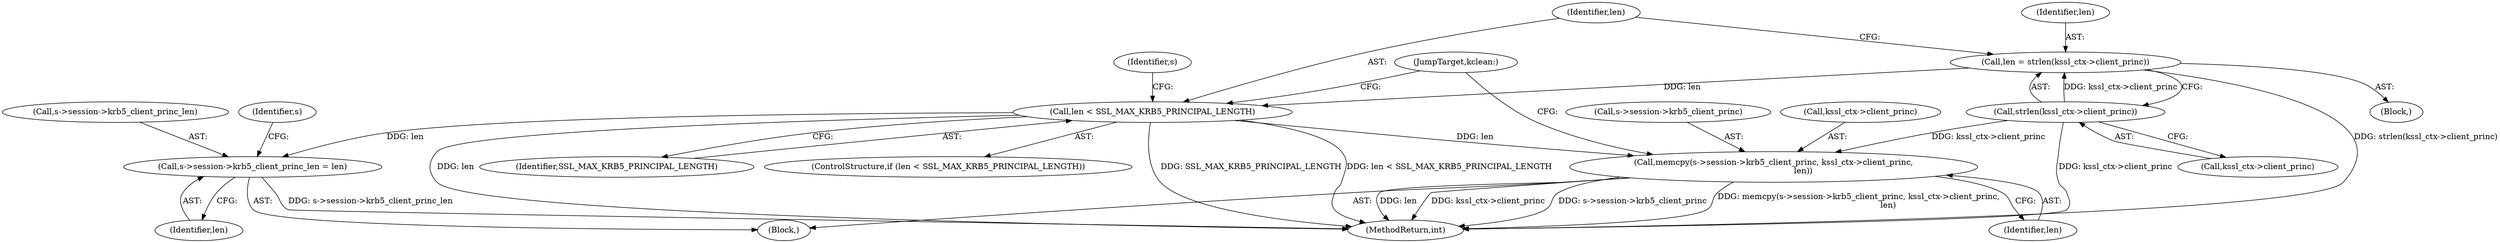 digraph "0_openssl_3c66a669dfc7b3792f7af0758ea26fe8502ce70c@API" {
"1001209" [label="(Call,len = strlen(kssl_ctx->client_princ))"];
"1001211" [label="(Call,strlen(kssl_ctx->client_princ))"];
"1001216" [label="(Call,len < SSL_MAX_KRB5_PRINCIPAL_LENGTH)"];
"1001220" [label="(Call,s->session->krb5_client_princ_len = len)"];
"1001227" [label="(Call,memcpy(s->session->krb5_client_princ, kssl_ctx->client_princ,\n                       len))"];
"1001215" [label="(ControlStructure,if (len < SSL_MAX_KRB5_PRINCIPAL_LENGTH))"];
"1001219" [label="(Block,)"];
"1001211" [label="(Call,strlen(kssl_ctx->client_princ))"];
"1001228" [label="(Call,s->session->krb5_client_princ)"];
"1001233" [label="(Call,kssl_ctx->client_princ)"];
"1001223" [label="(Identifier,s)"];
"1001220" [label="(Call,s->session->krb5_client_princ_len = len)"];
"1001212" [label="(Call,kssl_ctx->client_princ)"];
"1001226" [label="(Identifier,len)"];
"1001216" [label="(Call,len < SSL_MAX_KRB5_PRINCIPAL_LENGTH)"];
"1002163" [label="(MethodReturn,int)"];
"1001210" [label="(Identifier,len)"];
"1001207" [label="(Block,)"];
"1001230" [label="(Identifier,s)"];
"1001218" [label="(Identifier,SSL_MAX_KRB5_PRINCIPAL_LENGTH)"];
"1001237" [label="(JumpTarget,kclean:)"];
"1001217" [label="(Identifier,len)"];
"1001209" [label="(Call,len = strlen(kssl_ctx->client_princ))"];
"1001221" [label="(Call,s->session->krb5_client_princ_len)"];
"1001236" [label="(Identifier,len)"];
"1001227" [label="(Call,memcpy(s->session->krb5_client_princ, kssl_ctx->client_princ,\n                       len))"];
"1001209" -> "1001207"  [label="AST: "];
"1001209" -> "1001211"  [label="CFG: "];
"1001210" -> "1001209"  [label="AST: "];
"1001211" -> "1001209"  [label="AST: "];
"1001217" -> "1001209"  [label="CFG: "];
"1001209" -> "1002163"  [label="DDG: strlen(kssl_ctx->client_princ)"];
"1001211" -> "1001209"  [label="DDG: kssl_ctx->client_princ"];
"1001209" -> "1001216"  [label="DDG: len"];
"1001211" -> "1001212"  [label="CFG: "];
"1001212" -> "1001211"  [label="AST: "];
"1001211" -> "1002163"  [label="DDG: kssl_ctx->client_princ"];
"1001211" -> "1001227"  [label="DDG: kssl_ctx->client_princ"];
"1001216" -> "1001215"  [label="AST: "];
"1001216" -> "1001218"  [label="CFG: "];
"1001217" -> "1001216"  [label="AST: "];
"1001218" -> "1001216"  [label="AST: "];
"1001223" -> "1001216"  [label="CFG: "];
"1001237" -> "1001216"  [label="CFG: "];
"1001216" -> "1002163"  [label="DDG: SSL_MAX_KRB5_PRINCIPAL_LENGTH"];
"1001216" -> "1002163"  [label="DDG: len < SSL_MAX_KRB5_PRINCIPAL_LENGTH"];
"1001216" -> "1002163"  [label="DDG: len"];
"1001216" -> "1001220"  [label="DDG: len"];
"1001216" -> "1001227"  [label="DDG: len"];
"1001220" -> "1001219"  [label="AST: "];
"1001220" -> "1001226"  [label="CFG: "];
"1001221" -> "1001220"  [label="AST: "];
"1001226" -> "1001220"  [label="AST: "];
"1001230" -> "1001220"  [label="CFG: "];
"1001220" -> "1002163"  [label="DDG: s->session->krb5_client_princ_len"];
"1001227" -> "1001219"  [label="AST: "];
"1001227" -> "1001236"  [label="CFG: "];
"1001228" -> "1001227"  [label="AST: "];
"1001233" -> "1001227"  [label="AST: "];
"1001236" -> "1001227"  [label="AST: "];
"1001237" -> "1001227"  [label="CFG: "];
"1001227" -> "1002163"  [label="DDG: kssl_ctx->client_princ"];
"1001227" -> "1002163"  [label="DDG: s->session->krb5_client_princ"];
"1001227" -> "1002163"  [label="DDG: memcpy(s->session->krb5_client_princ, kssl_ctx->client_princ,\n                       len)"];
"1001227" -> "1002163"  [label="DDG: len"];
}

